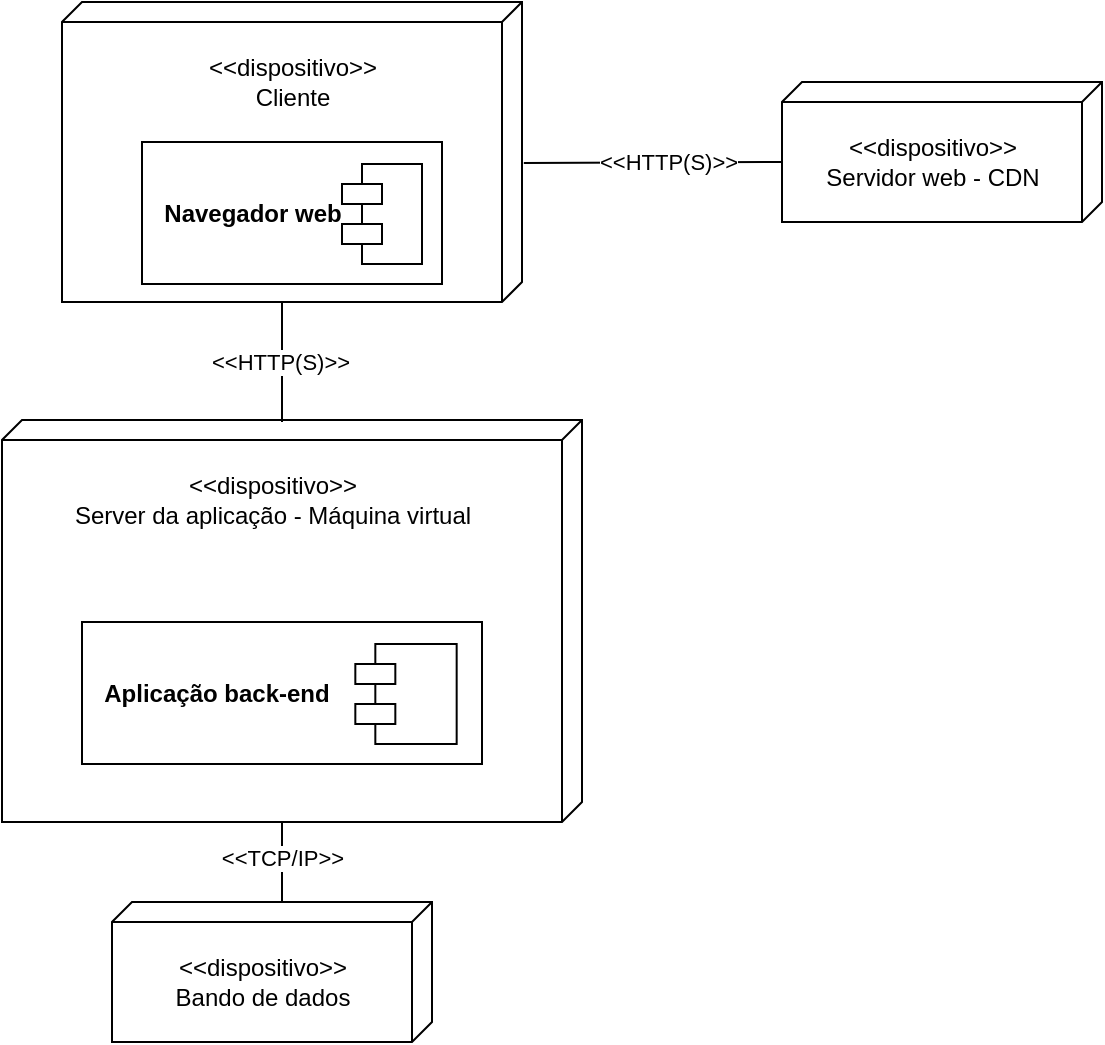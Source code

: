 <mxfile version="24.0.7" type="device">
  <diagram name="Página-1" id="sIdDBxw7tl60jJMmhL53">
    <mxGraphModel dx="1393" dy="818" grid="1" gridSize="10" guides="1" tooltips="1" connect="1" arrows="1" fold="1" page="1" pageScale="1" pageWidth="1169" pageHeight="827" math="0" shadow="0">
      <root>
        <mxCell id="0" />
        <mxCell id="1" parent="0" />
        <mxCell id="E8yyfbQoOLApJ4Ezmnfg-1" value="" style="verticalAlign=top;align=center;spacingTop=8;spacingLeft=2;spacingRight=12;shape=cube;size=10;direction=south;fontStyle=4;html=1;whiteSpace=wrap;" vertex="1" parent="1">
          <mxGeometry x="290" y="130" width="230" height="150" as="geometry" />
        </mxCell>
        <mxCell id="E8yyfbQoOLApJ4Ezmnfg-2" value="&amp;lt;&amp;lt;dispositivo&amp;gt;&amp;gt;&lt;div&gt;Cliente&lt;/div&gt;" style="text;html=1;align=center;verticalAlign=middle;resizable=0;points=[];autosize=1;strokeColor=none;fillColor=none;" vertex="1" parent="1">
          <mxGeometry x="350" y="150" width="110" height="40" as="geometry" />
        </mxCell>
        <mxCell id="E8yyfbQoOLApJ4Ezmnfg-7" value="" style="group" vertex="1" connectable="0" parent="1">
          <mxGeometry x="330" y="200" width="150" height="71" as="geometry" />
        </mxCell>
        <mxCell id="E8yyfbQoOLApJ4Ezmnfg-4" value="" style="html=1;whiteSpace=wrap;" vertex="1" parent="E8yyfbQoOLApJ4Ezmnfg-7">
          <mxGeometry width="150" height="71" as="geometry" />
        </mxCell>
        <mxCell id="E8yyfbQoOLApJ4Ezmnfg-3" value="" style="shape=module;align=left;spacingLeft=20;align=center;verticalAlign=top;whiteSpace=wrap;html=1;" vertex="1" parent="E8yyfbQoOLApJ4Ezmnfg-7">
          <mxGeometry x="100" y="11" width="40" height="50" as="geometry" />
        </mxCell>
        <mxCell id="E8yyfbQoOLApJ4Ezmnfg-6" value="&lt;b&gt;Navegador web&lt;/b&gt;" style="text;html=1;align=center;verticalAlign=middle;resizable=0;points=[];autosize=1;strokeColor=none;fillColor=none;" vertex="1" parent="E8yyfbQoOLApJ4Ezmnfg-7">
          <mxGeometry y="20.5" width="110" height="30" as="geometry" />
        </mxCell>
        <mxCell id="E8yyfbQoOLApJ4Ezmnfg-8" value="" style="verticalAlign=top;align=center;spacingTop=8;spacingLeft=2;spacingRight=12;shape=cube;size=10;direction=south;fontStyle=4;html=1;whiteSpace=wrap;" vertex="1" parent="1">
          <mxGeometry x="260" y="339" width="290" height="201" as="geometry" />
        </mxCell>
        <mxCell id="E8yyfbQoOLApJ4Ezmnfg-9" value="&amp;lt;&amp;lt;dispositivo&amp;gt;&amp;gt;&lt;div&gt;Server da aplicação - Máquina virtual&lt;/div&gt;" style="text;html=1;align=center;verticalAlign=middle;resizable=0;points=[];autosize=1;strokeColor=none;fillColor=none;" vertex="1" parent="1">
          <mxGeometry x="285" y="359" width="220" height="40" as="geometry" />
        </mxCell>
        <mxCell id="E8yyfbQoOLApJ4Ezmnfg-10" value="" style="group" vertex="1" connectable="0" parent="1">
          <mxGeometry x="310" y="440" width="190" height="71" as="geometry" />
        </mxCell>
        <mxCell id="E8yyfbQoOLApJ4Ezmnfg-11" value="" style="html=1;whiteSpace=wrap;" vertex="1" parent="E8yyfbQoOLApJ4Ezmnfg-10">
          <mxGeometry x="-10" width="200" height="71" as="geometry" />
        </mxCell>
        <mxCell id="E8yyfbQoOLApJ4Ezmnfg-12" value="" style="shape=module;align=left;spacingLeft=20;align=center;verticalAlign=top;whiteSpace=wrap;html=1;" vertex="1" parent="E8yyfbQoOLApJ4Ezmnfg-10">
          <mxGeometry x="126.667" y="11" width="50.667" height="50" as="geometry" />
        </mxCell>
        <mxCell id="E8yyfbQoOLApJ4Ezmnfg-13" value="&lt;b&gt;Aplicação back-end&lt;/b&gt;" style="text;html=1;align=center;verticalAlign=middle;resizable=0;points=[];autosize=1;strokeColor=none;fillColor=none;" vertex="1" parent="E8yyfbQoOLApJ4Ezmnfg-10">
          <mxGeometry x="-13.33" y="21" width="140" height="30" as="geometry" />
        </mxCell>
        <mxCell id="E8yyfbQoOLApJ4Ezmnfg-14" value="" style="verticalAlign=top;align=center;spacingTop=8;spacingLeft=2;spacingRight=12;shape=cube;size=10;direction=south;fontStyle=4;html=1;whiteSpace=wrap;" vertex="1" parent="1">
          <mxGeometry x="650" y="170" width="160" height="70" as="geometry" />
        </mxCell>
        <mxCell id="E8yyfbQoOLApJ4Ezmnfg-15" value="&amp;lt;&amp;lt;dispositivo&amp;gt;&amp;gt;&lt;div&gt;Servidor web - CDN&lt;/div&gt;" style="text;html=1;align=center;verticalAlign=middle;resizable=0;points=[];autosize=1;strokeColor=none;fillColor=none;" vertex="1" parent="1">
          <mxGeometry x="660" y="190" width="130" height="40" as="geometry" />
        </mxCell>
        <mxCell id="E8yyfbQoOLApJ4Ezmnfg-21" value="" style="verticalAlign=top;align=center;spacingTop=8;spacingLeft=2;spacingRight=12;shape=cube;size=10;direction=south;fontStyle=4;html=1;whiteSpace=wrap;" vertex="1" parent="1">
          <mxGeometry x="315" y="580" width="160" height="70" as="geometry" />
        </mxCell>
        <mxCell id="E8yyfbQoOLApJ4Ezmnfg-22" value="&amp;lt;&amp;lt;dispositivo&amp;gt;&amp;gt;&lt;div&gt;Bando de dados&lt;/div&gt;" style="text;html=1;align=center;verticalAlign=middle;resizable=0;points=[];autosize=1;strokeColor=none;fillColor=none;" vertex="1" parent="1">
          <mxGeometry x="335" y="600" width="110" height="40" as="geometry" />
        </mxCell>
        <mxCell id="E8yyfbQoOLApJ4Ezmnfg-23" value="" style="endArrow=none;html=1;rounded=0;entryX=0;entryY=0;entryDx=40;entryDy=160;entryPerimeter=0;exitX=0.537;exitY=-0.004;exitDx=0;exitDy=0;exitPerimeter=0;" edge="1" parent="1" source="E8yyfbQoOLApJ4Ezmnfg-1" target="E8yyfbQoOLApJ4Ezmnfg-14">
          <mxGeometry width="50" height="50" relative="1" as="geometry">
            <mxPoint x="540" y="240" as="sourcePoint" />
            <mxPoint x="590" y="190" as="targetPoint" />
          </mxGeometry>
        </mxCell>
        <mxCell id="E8yyfbQoOLApJ4Ezmnfg-24" value="&amp;lt;&amp;lt;HTTP(S)&amp;gt;&amp;gt;" style="edgeLabel;html=1;align=center;verticalAlign=middle;resizable=0;points=[];" vertex="1" connectable="0" parent="E8yyfbQoOLApJ4Ezmnfg-23">
          <mxGeometry x="0.111" relative="1" as="geometry">
            <mxPoint as="offset" />
          </mxGeometry>
        </mxCell>
        <mxCell id="E8yyfbQoOLApJ4Ezmnfg-25" value="" style="endArrow=none;html=1;rounded=0;entryX=0;entryY=0;entryDx=150;entryDy=120;entryPerimeter=0;" edge="1" parent="1" target="E8yyfbQoOLApJ4Ezmnfg-1">
          <mxGeometry width="50" height="50" relative="1" as="geometry">
            <mxPoint x="400" y="340" as="sourcePoint" />
            <mxPoint x="400" y="290" as="targetPoint" />
          </mxGeometry>
        </mxCell>
        <mxCell id="E8yyfbQoOLApJ4Ezmnfg-26" value="&amp;lt;&amp;lt;HTTP(S)&amp;gt;&amp;gt;" style="edgeLabel;html=1;align=center;verticalAlign=middle;resizable=0;points=[];" vertex="1" connectable="0" parent="E8yyfbQoOLApJ4Ezmnfg-25">
          <mxGeometry x="0.007" y="1" relative="1" as="geometry">
            <mxPoint as="offset" />
          </mxGeometry>
        </mxCell>
        <mxCell id="E8yyfbQoOLApJ4Ezmnfg-27" value="" style="endArrow=none;html=1;rounded=0;entryX=0;entryY=0;entryDx=201;entryDy=150;entryPerimeter=0;exitX=0;exitY=0;exitDx=0;exitDy=75;exitPerimeter=0;" edge="1" parent="1" source="E8yyfbQoOLApJ4Ezmnfg-21" target="E8yyfbQoOLApJ4Ezmnfg-8">
          <mxGeometry width="50" height="50" relative="1" as="geometry">
            <mxPoint x="370" y="600" as="sourcePoint" />
            <mxPoint x="420" y="550" as="targetPoint" />
          </mxGeometry>
        </mxCell>
        <mxCell id="E8yyfbQoOLApJ4Ezmnfg-28" value="&amp;lt;&amp;lt;TCP/IP&amp;gt;&amp;gt;" style="edgeLabel;html=1;align=center;verticalAlign=middle;resizable=0;points=[];" vertex="1" connectable="0" parent="E8yyfbQoOLApJ4Ezmnfg-27">
          <mxGeometry x="0.128" relative="1" as="geometry">
            <mxPoint as="offset" />
          </mxGeometry>
        </mxCell>
      </root>
    </mxGraphModel>
  </diagram>
</mxfile>
